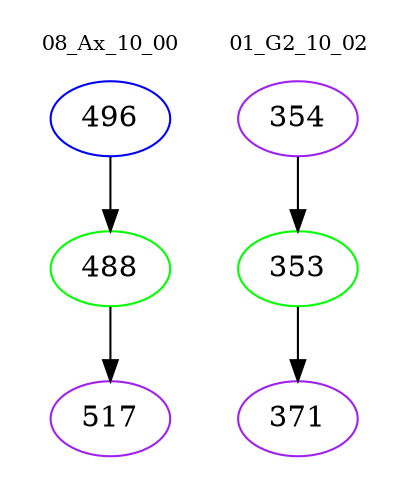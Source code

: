 digraph{
subgraph cluster_0 {
color = white
label = "08_Ax_10_00";
fontsize=10;
T0_496 [label="496", color="blue"]
T0_496 -> T0_488 [color="black"]
T0_488 [label="488", color="green"]
T0_488 -> T0_517 [color="black"]
T0_517 [label="517", color="purple"]
}
subgraph cluster_1 {
color = white
label = "01_G2_10_02";
fontsize=10;
T1_354 [label="354", color="purple"]
T1_354 -> T1_353 [color="black"]
T1_353 [label="353", color="green"]
T1_353 -> T1_371 [color="black"]
T1_371 [label="371", color="purple"]
}
}
